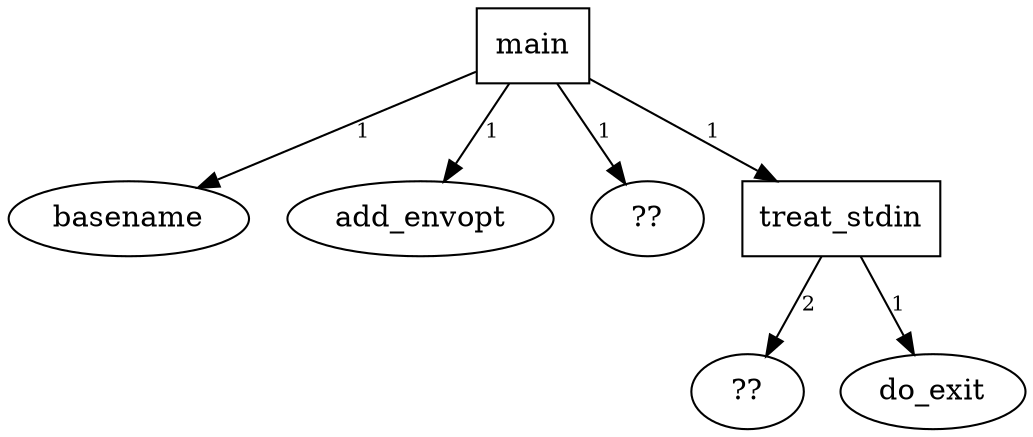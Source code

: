 digraph gzip {

  node0 [ label="main",shape="rectangle"]
  node1 [ label="basename", shape="ellipse"]
  node2 [ label="add_envopt", shape="ellipse"]
  node3 [ label="??", shape="ellipse"]
  node4 [ label="treat_stdin",shape="rectangle"]
  node5 [ label="??", shape="ellipse"]
  node6 [ label="do_exit", shape="ellipse"]
  node0 -> node1 [label="1 " fontsize="10"]
  node0 -> node2 [label="1 " fontsize="10"]
  node0 -> node3 [label="1 " fontsize="10"]
  node0 -> node4 [label="1 " fontsize="10"]
  node4 -> node5 [label="2 " fontsize="10"]
  node4 -> node6 [label="1 " fontsize="10"]

}
